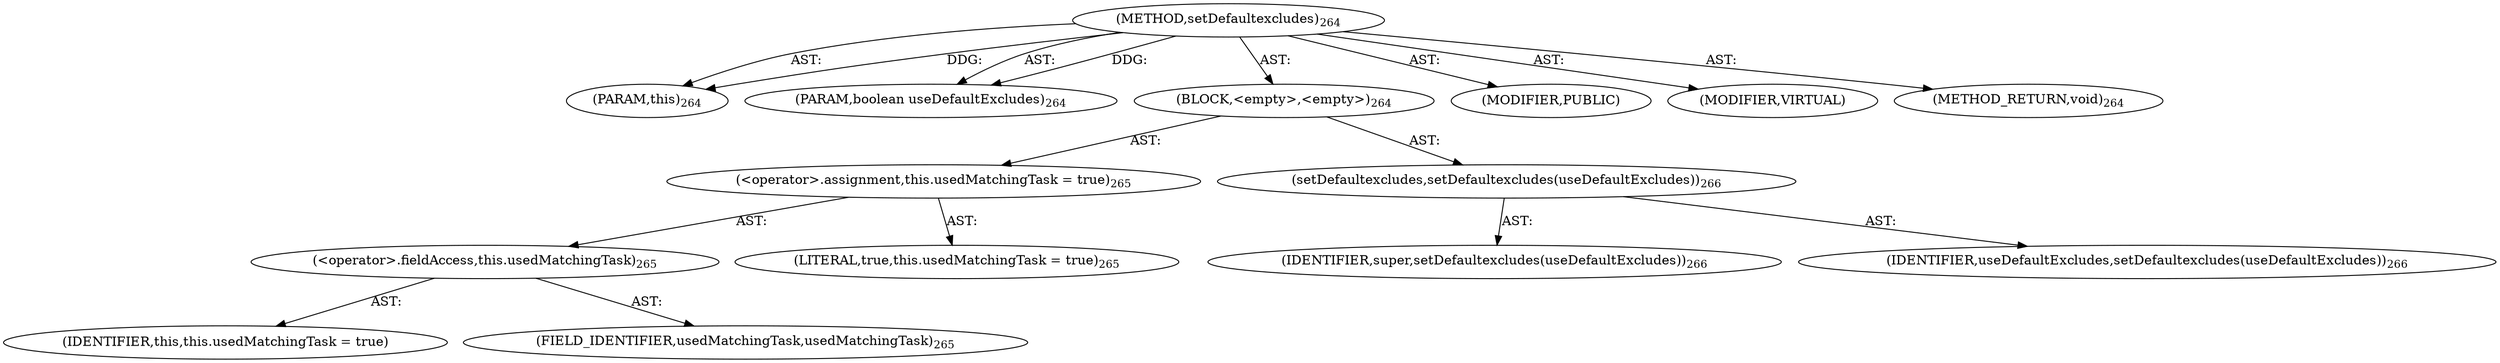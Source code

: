 digraph "setDefaultexcludes" {  
"111669149710" [label = <(METHOD,setDefaultexcludes)<SUB>264</SUB>> ]
"115964117018" [label = <(PARAM,this)<SUB>264</SUB>> ]
"115964117019" [label = <(PARAM,boolean useDefaultExcludes)<SUB>264</SUB>> ]
"25769803793" [label = <(BLOCK,&lt;empty&gt;,&lt;empty&gt;)<SUB>264</SUB>> ]
"30064771113" [label = <(&lt;operator&gt;.assignment,this.usedMatchingTask = true)<SUB>265</SUB>> ]
"30064771114" [label = <(&lt;operator&gt;.fieldAccess,this.usedMatchingTask)<SUB>265</SUB>> ]
"68719476801" [label = <(IDENTIFIER,this,this.usedMatchingTask = true)> ]
"55834574866" [label = <(FIELD_IDENTIFIER,usedMatchingTask,usedMatchingTask)<SUB>265</SUB>> ]
"90194313224" [label = <(LITERAL,true,this.usedMatchingTask = true)<SUB>265</SUB>> ]
"30064771115" [label = <(setDefaultexcludes,setDefaultexcludes(useDefaultExcludes))<SUB>266</SUB>> ]
"68719476802" [label = <(IDENTIFIER,super,setDefaultexcludes(useDefaultExcludes))<SUB>266</SUB>> ]
"68719476803" [label = <(IDENTIFIER,useDefaultExcludes,setDefaultexcludes(useDefaultExcludes))<SUB>266</SUB>> ]
"133143986214" [label = <(MODIFIER,PUBLIC)> ]
"133143986215" [label = <(MODIFIER,VIRTUAL)> ]
"128849018894" [label = <(METHOD_RETURN,void)<SUB>264</SUB>> ]
  "111669149710" -> "115964117018"  [ label = "AST: "] 
  "111669149710" -> "115964117019"  [ label = "AST: "] 
  "111669149710" -> "25769803793"  [ label = "AST: "] 
  "111669149710" -> "133143986214"  [ label = "AST: "] 
  "111669149710" -> "133143986215"  [ label = "AST: "] 
  "111669149710" -> "128849018894"  [ label = "AST: "] 
  "25769803793" -> "30064771113"  [ label = "AST: "] 
  "25769803793" -> "30064771115"  [ label = "AST: "] 
  "30064771113" -> "30064771114"  [ label = "AST: "] 
  "30064771113" -> "90194313224"  [ label = "AST: "] 
  "30064771114" -> "68719476801"  [ label = "AST: "] 
  "30064771114" -> "55834574866"  [ label = "AST: "] 
  "30064771115" -> "68719476802"  [ label = "AST: "] 
  "30064771115" -> "68719476803"  [ label = "AST: "] 
  "111669149710" -> "115964117018"  [ label = "DDG: "] 
  "111669149710" -> "115964117019"  [ label = "DDG: "] 
}
